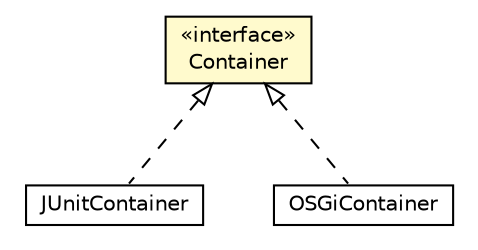 #!/usr/local/bin/dot
#
# Class diagram 
# Generated by UMLGraph version R5_6-24-gf6e263 (http://www.umlgraph.org/)
#

digraph G {
	edge [fontname="Helvetica",fontsize=10,labelfontname="Helvetica",labelfontsize=10];
	node [fontname="Helvetica",fontsize=10,shape=plaintext];
	nodesep=0.25;
	ranksep=0.5;
	// org.universAAL.middleware.container.Container
	c2964003 [label=<<table title="org.universAAL.middleware.container.Container" border="0" cellborder="1" cellspacing="0" cellpadding="2" port="p" bgcolor="lemonChiffon" href="./Container.html">
		<tr><td><table border="0" cellspacing="0" cellpadding="1">
<tr><td align="center" balign="center"> &#171;interface&#187; </td></tr>
<tr><td align="center" balign="center"> Container </td></tr>
		</table></td></tr>
		</table>>, URL="./Container.html", fontname="Helvetica", fontcolor="black", fontsize=10.0];
	// org.universAAL.middleware.container.JUnit.JUnitContainer
	c2964014 [label=<<table title="org.universAAL.middleware.container.JUnit.JUnitContainer" border="0" cellborder="1" cellspacing="0" cellpadding="2" port="p" href="./JUnit/JUnitContainer.html">
		<tr><td><table border="0" cellspacing="0" cellpadding="1">
<tr><td align="center" balign="center"> JUnitContainer </td></tr>
		</table></td></tr>
		</table>>, URL="./JUnit/JUnitContainer.html", fontname="Helvetica", fontcolor="black", fontsize=10.0];
	// org.universAAL.middleware.container.osgi.OSGiContainer
	c2965097 [label=<<table title="org.universAAL.middleware.container.osgi.OSGiContainer" border="0" cellborder="1" cellspacing="0" cellpadding="2" port="p" href="./osgi/OSGiContainer.html">
		<tr><td><table border="0" cellspacing="0" cellpadding="1">
<tr><td align="center" balign="center"> OSGiContainer </td></tr>
		</table></td></tr>
		</table>>, URL="./osgi/OSGiContainer.html", fontname="Helvetica", fontcolor="black", fontsize=10.0];
	//org.universAAL.middleware.container.JUnit.JUnitContainer implements org.universAAL.middleware.container.Container
	c2964003:p -> c2964014:p [dir=back,arrowtail=empty,style=dashed];
	//org.universAAL.middleware.container.osgi.OSGiContainer implements org.universAAL.middleware.container.Container
	c2964003:p -> c2965097:p [dir=back,arrowtail=empty,style=dashed];
}

